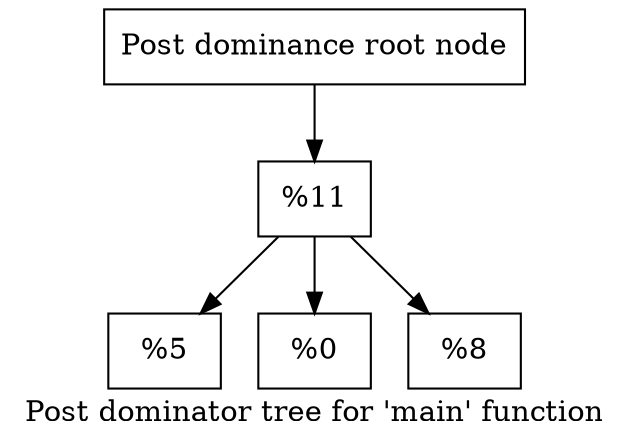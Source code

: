 digraph "Post dominator tree for 'main' function" {
	label="Post dominator tree for 'main' function";

	Node0x562b43377ac0 [shape=record,label="{Post dominance root node}"];
	Node0x562b43377ac0 -> Node0x562b43377990;
	Node0x562b43377990 [shape=record,label="{%11 }"];
	Node0x562b43377990 -> Node0x562b433779f0;
	Node0x562b43377990 -> Node0x562b4337a1e0;
	Node0x562b43377990 -> Node0x562b4337a240;
	Node0x562b433779f0 [shape=record,label="{%5 }"];
	Node0x562b4337a1e0 [shape=record,label="{%0 }"];
	Node0x562b4337a240 [shape=record,label="{%8 }"];
}

